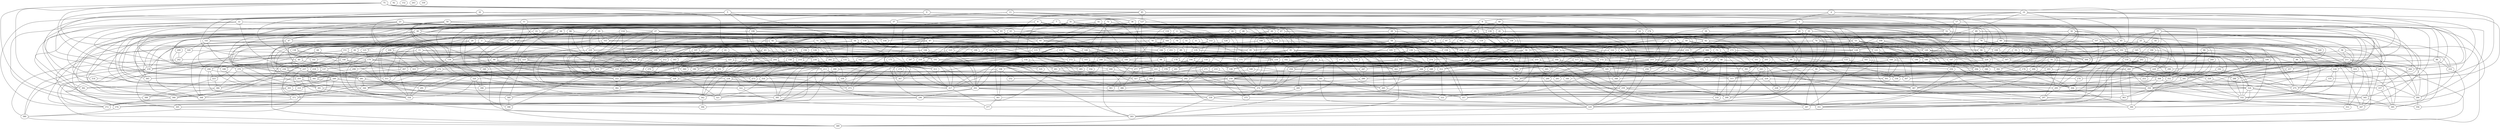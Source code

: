 strict graph "gnp_random_graph(400,0.015)" {
0;
1;
2;
3;
4;
5;
6;
7;
8;
9;
10;
11;
12;
13;
14;
15;
16;
17;
18;
19;
20;
21;
22;
23;
24;
25;
26;
27;
28;
29;
30;
31;
32;
33;
34;
35;
36;
37;
38;
39;
40;
41;
42;
43;
44;
45;
46;
47;
48;
49;
50;
51;
52;
53;
54;
55;
56;
57;
58;
59;
60;
61;
62;
63;
64;
65;
66;
67;
68;
69;
70;
71;
72;
73;
74;
75;
76;
77;
78;
79;
80;
81;
82;
83;
84;
85;
86;
87;
88;
89;
90;
91;
92;
93;
94;
95;
96;
97;
98;
99;
100;
101;
102;
103;
104;
105;
106;
107;
108;
109;
110;
111;
112;
113;
114;
115;
116;
117;
118;
119;
120;
121;
122;
123;
124;
125;
126;
127;
128;
129;
130;
131;
132;
133;
134;
135;
136;
137;
138;
139;
140;
141;
142;
143;
144;
145;
146;
147;
148;
149;
150;
151;
152;
153;
154;
155;
156;
157;
158;
159;
160;
161;
162;
163;
164;
165;
166;
167;
168;
169;
170;
171;
172;
173;
174;
175;
176;
177;
178;
179;
180;
181;
182;
183;
184;
185;
186;
187;
188;
189;
190;
191;
192;
193;
194;
195;
196;
197;
198;
199;
200;
201;
202;
203;
204;
205;
206;
207;
208;
209;
210;
211;
212;
213;
214;
215;
216;
217;
218;
219;
220;
221;
222;
223;
224;
225;
226;
227;
228;
229;
230;
231;
232;
233;
234;
235;
236;
237;
238;
239;
240;
241;
242;
243;
244;
245;
246;
247;
248;
249;
250;
251;
252;
253;
254;
255;
256;
257;
258;
259;
260;
261;
262;
263;
264;
265;
266;
267;
268;
269;
270;
271;
272;
273;
274;
275;
276;
277;
278;
279;
280;
281;
282;
283;
284;
285;
286;
287;
288;
289;
290;
291;
292;
293;
294;
295;
296;
297;
298;
299;
300;
301;
302;
303;
304;
305;
306;
307;
308;
309;
310;
311;
312;
313;
314;
315;
316;
317;
318;
319;
320;
321;
322;
323;
324;
325;
326;
327;
328;
329;
330;
331;
332;
333;
334;
335;
336;
337;
338;
339;
340;
341;
342;
343;
344;
345;
346;
347;
348;
349;
350;
351;
352;
353;
354;
355;
356;
357;
358;
359;
360;
361;
362;
363;
364;
365;
366;
367;
368;
369;
370;
371;
372;
373;
374;
375;
376;
377;
378;
379;
380;
381;
382;
383;
384;
385;
386;
387;
388;
389;
390;
391;
392;
393;
394;
395;
396;
397;
398;
399;
0 -- 329  [is_available=True, prob="1.0"];
0 -- 36  [is_available=True, prob="1.0"];
0 -- 317  [is_available=True, prob="0.917891422771"];
0 -- 143  [is_available=True, prob="1.0"];
1 -- 208  [is_available=True, prob="0.628384850272"];
1 -- 124  [is_available=True, prob="0.7891245678"];
1 -- 60  [is_available=True, prob="0.656643890746"];
1 -- 45  [is_available=True, prob="0.109622835691"];
1 -- 262  [is_available=True, prob="0.119077839428"];
2 -- 370  [is_available=True, prob="0.157366764696"];
2 -- 79  [is_available=True, prob="0.100781595479"];
2 -- 82  [is_available=True, prob="0.32913635399"];
2 -- 153  [is_available=True, prob="0.606069388371"];
2 -- 218  [is_available=True, prob="0.387481642222"];
2 -- 189  [is_available=True, prob="0.389221044926"];
2 -- 191  [is_available=True, prob="0.404896262389"];
3 -- 392  [is_available=True, prob="0.92924461742"];
3 -- 141  [is_available=True, prob="0.0723368870184"];
3 -- 366  [is_available=True, prob="0.9851658607"];
3 -- 212  [is_available=True, prob="1.0"];
3 -- 151  [is_available=True, prob="0.54866457592"];
3 -- 376  [is_available=True, prob="0.463808091388"];
3 -- 218  [is_available=True, prob="0.00112602365618"];
3 -- 282  [is_available=True, prob="0.372651219518"];
4 -- 256  [is_available=True, prob="0.638254537295"];
4 -- 9  [is_available=True, prob="0.141551414359"];
4 -- 74  [is_available=True, prob="1.0"];
4 -- 284  [is_available=True, prob="0.983735208243"];
5 -- 65  [is_available=True, prob="1.0"];
5 -- 80  [is_available=True, prob="0.132141545277"];
5 -- 106  [is_available=True, prob="0.527568890692"];
5 -- 16  [is_available=True, prob="1.0"];
5 -- 50  [is_available=True, prob="0.174664063939"];
5 -- 52  [is_available=True, prob="0.240199526"];
5 -- 372  [is_available=True, prob="1.0"];
6 -- 292  [is_available=True, prob="1.0"];
6 -- 165  [is_available=True, prob="0.380019537724"];
6 -- 38  [is_available=True, prob="0.817125163723"];
6 -- 136  [is_available=True, prob="0.00480271173591"];
6 -- 244  [is_available=True, prob="0.913519857929"];
6 -- 26  [is_available=True, prob="0.610268571151"];
7 -- 128  [is_available=True, prob="0.726565356316"];
7 -- 253  [is_available=True, prob="0.699143223121"];
7 -- 147  [is_available=True, prob="0.5269480383"];
7 -- 133  [is_available=True, prob="0.411702804331"];
7 -- 239  [is_available=True, prob="0.951266713074"];
7 -- 179  [is_available=True, prob="0.704214395354"];
7 -- 52  [is_available=True, prob="0.406412734279"];
7 -- 344  [is_available=True, prob="0.0825535505192"];
7 -- 188  [is_available=True, prob="1.0"];
7 -- 125  [is_available=True, prob="0.876984702223"];
8 -- 374  [is_available=True, prob="1.0"];
8 -- 350  [is_available=True, prob="0.76689012832"];
8 -- 135  [is_available=True, prob="0.926023801384"];
9 -- 64  [is_available=True, prob="0.260522047025"];
9 -- 290  [is_available=True, prob="1.0"];
9 -- 143  [is_available=True, prob="0.178640517602"];
9 -- 49  [is_available=True, prob="1.0"];
9 -- 146  [is_available=True, prob="0.337155057155"];
9 -- 116  [is_available=True, prob="0.938666179038"];
9 -- 86  [is_available=True, prob="0.0360645961724"];
9 -- 345  [is_available=True, prob="0.705797935315"];
9 -- 317  [is_available=True, prob="0.487278624062"];
9 -- 62  [is_available=True, prob="0.560170900274"];
10 -- 113  [is_available=True, prob="0.246920770406"];
10 -- 266  [is_available=True, prob="0.635100680771"];
10 -- 397  [is_available=True, prob="1.0"];
10 -- 17  [is_available=True, prob="0.166774185036"];
10 -- 275  [is_available=True, prob="0.277327679972"];
10 -- 215  [is_available=True, prob="0.264798002053"];
10 -- 58  [is_available=True, prob="1.0"];
10 -- 31  [is_available=True, prob="0.630883088203"];
11 -- 273  [is_available=True, prob="0.916736615633"];
11 -- 387  [is_available=True, prob="0.979219224454"];
11 -- 180  [is_available=True, prob="0.677403457719"];
11 -- 334  [is_available=True, prob="1.0"];
11 -- 38  [is_available=True, prob="0.124401818267"];
12 -- 185  [is_available=True, prob="0.526136321329"];
12 -- 277  [is_available=True, prob="0.384327290102"];
12 -- 254  [is_available=True, prob="0.738357280556"];
13 -- 37  [is_available=True, prob="0.362416398477"];
13 -- 328  [is_available=True, prob="1.0"];
13 -- 206  [is_available=True, prob="0.764183100494"];
13 -- 174  [is_available=True, prob="0.214959548939"];
13 -- 153  [is_available=True, prob="0.0672652799541"];
13 -- 221  [is_available=True, prob="1.0"];
14 -- 97  [is_available=True, prob="1.0"];
14 -- 196  [is_available=True, prob="1.0"];
14 -- 232  [is_available=True, prob="0.282055103484"];
14 -- 301  [is_available=True, prob="1.0"];
14 -- 175  [is_available=True, prob="0.861379332865"];
14 -- 215  [is_available=True, prob="0.42765412571"];
14 -- 79  [is_available=True, prob="0.47232681895"];
15 -- 320  [is_available=True, prob="0.156224568509"];
15 -- 180  [is_available=True, prob="0.639166071873"];
15 -- 164  [is_available=True, prob="0.25634846039"];
15 -- 141  [is_available=True, prob="1.0"];
15 -- 380  [is_available=True, prob="0.101636719098"];
16 -- 128  [is_available=True, prob="0.353924247571"];
16 -- 192  [is_available=True, prob="0.522555898458"];
16 -- 386  [is_available=True, prob="0.852960398732"];
16 -- 358  [is_available=True, prob="0.217968584646"];
16 -- 310  [is_available=True, prob="1.0"];
16 -- 183  [is_available=True, prob="0.995999887858"];
16 -- 313  [is_available=True, prob="0.67436165399"];
16 -- 378  [is_available=True, prob="0.014387661384"];
17 -- 160  [is_available=True, prob="0.129530016137"];
17 -- 220  [is_available=True, prob="0.296086712764"];
17 -- 392  [is_available=True, prob="0.129847554796"];
17 -- 52  [is_available=True, prob="0.419517296286"];
18 -- 145  [is_available=True, prob="0.706282428115"];
19 -- 370  [is_available=True, prob="1.0"];
19 -- 163  [is_available=True, prob="1.0"];
19 -- 109  [is_available=True, prob="0.824715233262"];
19 -- 230  [is_available=True, prob="0.156810228651"];
20 -- 315  [is_available=True, prob="0.864516071837"];
20 -- 348  [is_available=True, prob="0.936426198391"];
21 -- 185  [is_available=True, prob="1.0"];
21 -- 250  [is_available=True, prob="1.0"];
22 -- 67  [is_available=True, prob="0.607393690032"];
22 -- 137  [is_available=True, prob="0.0543851595901"];
22 -- 362  [is_available=True, prob="0.69933297734"];
22 -- 268  [is_available=True, prob="0.885620883491"];
22 -- 111  [is_available=True, prob="0.398202847359"];
22 -- 314  [is_available=True, prob="0.0663592775217"];
22 -- 379  [is_available=True, prob="0.277245845866"];
23 -- 385  [is_available=True, prob="0.487357572985"];
23 -- 27  [is_available=True, prob="0.382469192538"];
23 -- 47  [is_available=True, prob="0.739786941698"];
23 -- 368  [is_available=True, prob="1.0"];
23 -- 275  [is_available=True, prob="0.50116823869"];
23 -- 91  [is_available=True, prob="0.861792360173"];
24 -- 112  [is_available=True, prob="1.0"];
24 -- 42  [is_available=True, prob="1.0"];
24 -- 300  [is_available=True, prob="0.554793239798"];
24 -- 367  [is_available=True, prob="0.231547574294"];
25 -- 297  [is_available=True, prob="0.872404468926"];
25 -- 162  [is_available=True, prob="1.0"];
25 -- 306  [is_available=True, prob="0.875415230607"];
25 -- 170  [is_available=True, prob="1.0"];
25 -- 229  [is_available=True, prob="0.602074372842"];
26 -- 163  [is_available=True, prob="0.416499260947"];
26 -- 357  [is_available=True, prob="0.54195343988"];
26 -- 295  [is_available=True, prob="1.0"];
26 -- 391  [is_available=True, prob="0.497853906881"];
26 -- 374  [is_available=True, prob="0.800825549066"];
26 -- 95  [is_available=True, prob="0.231414239425"];
27 -- 322  [is_available=True, prob="0.978987124675"];
27 -- 294  [is_available=True, prob="0.919213322035"];
27 -- 230  [is_available=True, prob="1.0"];
27 -- 136  [is_available=True, prob="0.52160857589"];
27 -- 361  [is_available=True, prob="0.866008054556"];
27 -- 109  [is_available=True, prob="1.0"];
27 -- 333  [is_available=True, prob="1.0"];
27 -- 232  [is_available=True, prob="1.0"];
27 -- 373  [is_available=True, prob="0.474284550656"];
27 -- 90  [is_available=True, prob="0.444825455775"];
27 -- 283  [is_available=True, prob="0.515164353268"];
27 -- 29  [is_available=True, prob="0.232333913954"];
28 -- 195  [is_available=True, prob="1.0"];
28 -- 293  [is_available=True, prob="0.784962047119"];
28 -- 204  [is_available=True, prob="0.204597268751"];
28 -- 205  [is_available=True, prob="1.0"];
28 -- 54  [is_available=True, prob="0.990011116822"];
28 -- 346  [is_available=True, prob="0.124814527508"];
28 -- 165  [is_available=True, prob="0.00574159557616"];
29 -- 90  [is_available=True, prob="0.645358751168"];
29 -- 381  [is_available=True, prob="0.133594964205"];
29 -- 138  [is_available=True, prob="1.0"];
29 -- 327  [is_available=True, prob="1.0"];
30 -- 36  [is_available=True, prob="0.824148786817"];
30 -- 139  [is_available=True, prob="0.522289806661"];
30 -- 179  [is_available=True, prob="0.951273680921"];
30 -- 372  [is_available=True, prob="0.509742209824"];
30 -- 249  [is_available=True, prob="0.259585185872"];
30 -- 350  [is_available=True, prob="0.17435338982"];
31 -- 226  [is_available=True, prob="0.959128965532"];
31 -- 67  [is_available=True, prob="0.3994575091"];
31 -- 228  [is_available=True, prob="0.00315000977806"];
31 -- 136  [is_available=True, prob="0.349605417337"];
31 -- 322  [is_available=True, prob="1.0"];
31 -- 237  [is_available=True, prob="1.0"];
31 -- 253  [is_available=True, prob="0.0014630199145"];
31 -- 273  [is_available=True, prob="1.0"];
31 -- 213  [is_available=True, prob="1.0"];
31 -- 91  [is_available=True, prob="1.0"];
31 -- 42  [is_available=True, prob="0.296267172175"];
32 -- 41  [is_available=True, prob="1.0"];
32 -- 171  [is_available=True, prob="0.552128022138"];
32 -- 76  [is_available=True, prob="0.782745521713"];
32 -- 398  [is_available=True, prob="0.665939268573"];
32 -- 44  [is_available=True, prob="0.282240344287"];
32 -- 370  [is_available=True, prob="0.622867688841"];
32 -- 371  [is_available=True, prob="0.812732448176"];
32 -- 184  [is_available=True, prob="0.938446474046"];
32 -- 250  [is_available=True, prob="0.815710611386"];
32 -- 47  [is_available=True, prob="0.782592775172"];
32 -- 285  [is_available=True, prob="0.980190818572"];
32 -- 94  [is_available=True, prob="0.602780848583"];
33 -- 342  [is_available=True, prob="0.857846632755"];
33 -- 87  [is_available=True, prob="0.616002084699"];
34 -- 128  [is_available=True, prob="0.51091599766"];
34 -- 79  [is_available=True, prob="0.203372915416"];
34 -- 116  [is_available=True, prob="0.282819300827"];
34 -- 311  [is_available=True, prob="0.0196519307468"];
34 -- 186  [is_available=True, prob="0.290688343282"];
34 -- 347  [is_available=True, prob="1.0"];
34 -- 351  [is_available=True, prob="0.740259628611"];
35 -- 288  [is_available=True, prob="0.313459976213"];
35 -- 99  [is_available=True, prob="0.734692445383"];
35 -- 231  [is_available=True, prob="0.720566197018"];
35 -- 365  [is_available=True, prob="0.757523506882"];
35 -- 238  [is_available=True, prob="0.578525997737"];
35 -- 79  [is_available=True, prob="1.0"];
35 -- 227  [is_available=True, prob="1.0"];
35 -- 319  [is_available=True, prob="0.471408574073"];
36 -- 358  [is_available=True, prob="0.525598187089"];
36 -- 52  [is_available=True, prob="1.0"];
36 -- 54  [is_available=True, prob="0.206785613308"];
36 -- 89  [is_available=True, prob="1.0"];
37 -- 136  [is_available=True, prob="0.892979876788"];
37 -- 142  [is_available=True, prob="1.0"];
37 -- 328  [is_available=True, prob="0.428304844704"];
37 -- 370  [is_available=True, prob="0.854244351979"];
37 -- 83  [is_available=True, prob="1.0"];
37 -- 342  [is_available=True, prob="0.260287718459"];
37 -- 88  [is_available=True, prob="0.699796075463"];
38 -- 289  [is_available=True, prob="1.0"];
38 -- 44  [is_available=True, prob="0.992307219701"];
38 -- 365  [is_available=True, prob="0.243335757386"];
38 -- 334  [is_available=True, prob="0.0680094528354"];
38 -- 281  [is_available=True, prob="0.356800173627"];
38 -- 157  [is_available=True, prob="0.099590341327"];
39 -- 82  [is_available=True, prob="1.0"];
39 -- 180  [is_available=True, prob="0.0553207482646"];
39 -- 399  [is_available=True, prob="0.467562373793"];
40 -- 176  [is_available=True, prob="0.824117646936"];
40 -- 130  [is_available=True, prob="0.315298822316"];
40 -- 390  [is_available=True, prob="0.291890402317"];
40 -- 300  [is_available=True, prob="1.0"];
40 -- 78  [is_available=True, prob="0.592554334113"];
40 -- 144  [is_available=True, prob="0.266446023534"];
41 -- 257  [is_available=True, prob="0.44443578668"];
41 -- 51  [is_available=True, prob="0.707109419098"];
41 -- 387  [is_available=True, prob="1.0"];
41 -- 355  [is_available=True, prob="0.355367750367"];
42 -- 368  [is_available=True, prob="0.211966236205"];
42 -- 111  [is_available=True, prob="0.588659192027"];
42 -- 214  [is_available=True, prob="1.0"];
43 -- 101  [is_available=True, prob="0.0853597326557"];
43 -- 331  [is_available=True, prob="0.0138597450193"];
43 -- 140  [is_available=True, prob="0.99498003455"];
43 -- 46  [is_available=True, prob="1.0"];
43 -- 188  [is_available=True, prob="0.701727239015"];
43 -- 191  [is_available=True, prob="0.246171864033"];
44 -- 196  [is_available=True, prob="0.942742847599"];
44 -- 206  [is_available=True, prob="1.0"];
44 -- 368  [is_available=True, prob="1.0"];
44 -- 184  [is_available=True, prob="1.0"];
45 -- 167  [is_available=True, prob="1.0"];
45 -- 172  [is_available=True, prob="0.0603162074067"];
45 -- 108  [is_available=True, prob="1.0"];
45 -- 334  [is_available=True, prob="0.99560686667"];
45 -- 243  [is_available=True, prob="0.87077050406"];
45 -- 53  [is_available=True, prob="0.16630903996"];
45 -- 329  [is_available=True, prob="0.31124319124"];
45 -- 56  [is_available=True, prob="0.930299518867"];
45 -- 90  [is_available=True, prob="0.473955189448"];
46 -- 330  [is_available=True, prob="0.123602353698"];
46 -- 318  [is_available=True, prob="0.444780067121"];
46 -- 319  [is_available=True, prob="0.0128458202909"];
47 -- 173  [is_available=True, prob="0.0182541625268"];
47 -- 239  [is_available=True, prob="0.31978577154"];
47 -- 368  [is_available=True, prob="0.391106767107"];
47 -- 177  [is_available=True, prob="0.229921325018"];
48 -- 379  [is_available=True, prob="0.279530078946"];
48 -- 329  [is_available=True, prob="1.0"];
48 -- 171  [is_available=True, prob="0.980579373484"];
48 -- 166  [is_available=True, prob="0.158297291284"];
48 -- 158  [is_available=True, prob="1.0"];
49 -- 376  [is_available=True, prob="1.0"];
49 -- 158  [is_available=True, prob="0.144660096233"];
50 -- 67  [is_available=True, prob="0.459077074418"];
50 -- 393  [is_available=True, prob="1.0"];
50 -- 139  [is_available=True, prob="0.344134720383"];
50 -- 236  [is_available=True, prob="1.0"];
50 -- 238  [is_available=True, prob="0.71714341096"];
50 -- 272  [is_available=True, prob="0.447683476471"];
50 -- 355  [is_available=True, prob="0.33126446653"];
50 -- 249  [is_available=True, prob="1.0"];
50 -- 382  [is_available=True, prob="1.0"];
51 -- 259  [is_available=True, prob="0.677344207556"];
51 -- 294  [is_available=True, prob="0.223953887383"];
51 -- 135  [is_available=True, prob="0.967913098907"];
51 -- 137  [is_available=True, prob="0.241709359188"];
51 -- 178  [is_available=True, prob="0.589713465565"];
51 -- 387  [is_available=True, prob="0.089266398843"];
51 -- 89  [is_available=True, prob="0.629895568821"];
51 -- 123  [is_available=True, prob="0.340852428467"];
52 -- 70  [is_available=True, prob="0.496481290189"];
52 -- 241  [is_available=True, prob="0.633244790088"];
52 -- 93  [is_available=True, prob="0.325287751246"];
52 -- 159  [is_available=True, prob="0.30889315383"];
53 -- 128  [is_available=True, prob="1.0"];
53 -- 294  [is_available=True, prob="1.0"];
53 -- 337  [is_available=True, prob="0.312562562664"];
53 -- 274  [is_available=True, prob="1.0"];
53 -- 343  [is_available=True, prob="0.250151861443"];
53 -- 186  [is_available=True, prob="1.0"];
54 -- 321  [is_available=True, prob="0.395931795464"];
54 -- 205  [is_available=True, prob="0.529858750423"];
54 -- 176  [is_available=True, prob="0.270248118234"];
54 -- 370  [is_available=True, prob="0.588630147783"];
54 -- 244  [is_available=True, prob="0.470438309374"];
55 -- 248  [is_available=True, prob="0.388778622143"];
55 -- 146  [is_available=True, prob="0.84810717277"];
55 -- 275  [is_available=True, prob="0.202567260398"];
55 -- 229  [is_available=True, prob="0.478390080521"];
56 -- 357  [is_available=True, prob="0.241395674953"];
56 -- 234  [is_available=True, prob="0.857637013211"];
56 -- 302  [is_available=True, prob="0.454015730071"];
56 -- 210  [is_available=True, prob="0.113258404284"];
56 -- 307  [is_available=True, prob="1.0"];
56 -- 312  [is_available=True, prob="0.0912755431055"];
57 -- 256  [is_available=True, prob="0.593531250817"];
57 -- 276  [is_available=True, prob="1.0"];
57 -- 173  [is_available=True, prob="0.721237921403"];
58 -- 211  [is_available=True, prob="1.0"];
58 -- 387  [is_available=True, prob="1.0"];
58 -- 207  [is_available=True, prob="0.135773800872"];
59 -- 256  [is_available=True, prob="0.702980032495"];
59 -- 227  [is_available=True, prob="1.0"];
59 -- 294  [is_available=True, prob="1.0"];
59 -- 232  [is_available=True, prob="0.863560961339"];
59 -- 235  [is_available=True, prob="0.20180684845"];
59 -- 172  [is_available=True, prob="0.0393730956739"];
59 -- 151  [is_available=True, prob="1.0"];
59 -- 299  [is_available=True, prob="0.729500588264"];
60 -- 128  [is_available=True, prob="0.519922069566"];
60 -- 306  [is_available=True, prob="0.94094187904"];
60 -- 240  [is_available=True, prob="0.549701636986"];
60 -- 210  [is_available=True, prob="0.453504050432"];
60 -- 307  [is_available=True, prob="0.602817689851"];
60 -- 212  [is_available=True, prob="0.0361928101942"];
61 -- 217  [is_available=True, prob="1.0"];
61 -- 183  [is_available=True, prob="0.656138312233"];
62 -- 235  [is_available=True, prob="1.0"];
62 -- 176  [is_available=True, prob="0.0845421506739"];
62 -- 81  [is_available=True, prob="0.0412765978625"];
62 -- 105  [is_available=True, prob="0.210751767731"];
62 -- 248  [is_available=True, prob="1.0"];
62 -- 95  [is_available=True, prob="0.379439492793"];
63 -- 352  [is_available=True, prob="0.0400139078156"];
63 -- 325  [is_available=True, prob="1.0"];
63 -- 237  [is_available=True, prob="1.0"];
63 -- 122  [is_available=True, prob="0.556949578382"];
63 -- 283  [is_available=True, prob="1.0"];
63 -- 157  [is_available=True, prob="0.614685232064"];
64 -- 388  [is_available=True, prob="1.0"];
64 -- 349  [is_available=True, prob="1.0"];
64 -- 113  [is_available=True, prob="0.225851475775"];
64 -- 82  [is_available=True, prob="1.0"];
64 -- 125  [is_available=True, prob="1.0"];
65 -- 81  [is_available=True, prob="1.0"];
65 -- 345  [is_available=True, prob="0.928123647675"];
66 -- 96  [is_available=True, prob="1.0"];
66 -- 336  [is_available=True, prob="0.137730376003"];
66 -- 295  [is_available=True, prob="0.0853443050225"];
67 -- 229  [is_available=True, prob="1.0"];
67 -- 358  [is_available=True, prob="0.704995954607"];
67 -- 391  [is_available=True, prob="0.536900106655"];
67 -- 78  [is_available=True, prob="1.0"];
68 -- 80  [is_available=True, prob="0.248646108908"];
68 -- 385  [is_available=True, prob="0.683269389988"];
69 -- 346  [is_available=True, prob="0.850366206111"];
69 -- 107  [is_available=True, prob="1.0"];
69 -- 229  [is_available=True, prob="1.0"];
69 -- 302  [is_available=True, prob="0.61157677842"];
69 -- 71  [is_available=True, prob="1.0"];
70 -- 290  [is_available=True, prob="0.646811476041"];
70 -- 200  [is_available=True, prob="1.0"];
70 -- 203  [is_available=True, prob="0.574649085434"];
70 -- 333  [is_available=True, prob="0.891595481246"];
70 -- 371  [is_available=True, prob="1.0"];
71 -- 327  [is_available=True, prob="0.841251486954"];
71 -- 156  [is_available=True, prob="1.0"];
71 -- 126  [is_available=True, prob="0.297186875394"];
71 -- 239  [is_available=True, prob="1.0"];
72 -- 83  [is_available=True, prob="1.0"];
72 -- 354  [is_available=True, prob="0.783700432479"];
72 -- 303  [is_available=True, prob="0.808790101528"];
72 -- 115  [is_available=True, prob="0.0698590091811"];
72 -- 148  [is_available=True, prob="1.0"];
72 -- 186  [is_available=True, prob="0.19699649377"];
72 -- 317  [is_available=True, prob="0.824012553131"];
72 -- 350  [is_available=True, prob="0.994888618339"];
72 -- 159  [is_available=True, prob="1.0"];
73 -- 291  [is_available=True, prob="1.0"];
73 -- 211  [is_available=True, prob="0.253167254499"];
74 -- 294  [is_available=True, prob="1.0"];
74 -- 269  [is_available=True, prob="1.0"];
74 -- 399  [is_available=True, prob="1.0"];
74 -- 313  [is_available=True, prob="0.330542137888"];
74 -- 122  [is_available=True, prob="1.0"];
74 -- 317  [is_available=True, prob="0.651189994688"];
75 -- 169  [is_available=True, prob="0.774601050647"];
75 -- 362  [is_available=True, prob="0.428411146403"];
75 -- 85  [is_available=True, prob="0.558018951913"];
75 -- 217  [is_available=True, prob="0.150307428094"];
75 -- 281  [is_available=True, prob="0.441452861905"];
75 -- 186  [is_available=True, prob="1.0"];
75 -- 155  [is_available=True, prob="0.425843800051"];
75 -- 394  [is_available=True, prob="0.14579223389"];
76 -- 295  [is_available=True, prob="0.669864786549"];
76 -- 200  [is_available=True, prob="0.0509779019302"];
76 -- 309  [is_available=True, prob="1.0"];
76 -- 214  [is_available=True, prob="1.0"];
76 -- 217  [is_available=True, prob="0.735439989604"];
76 -- 284  [is_available=True, prob="0.923604307926"];
76 -- 94  [is_available=True, prob="1.0"];
77 -- 102  [is_available=True, prob="0.617957389325"];
77 -- 393  [is_available=True, prob="0.15549141455"];
77 -- 266  [is_available=True, prob="0.434770295234"];
77 -- 107  [is_available=True, prob="0.795303100472"];
77 -- 240  [is_available=True, prob="0.00200718463606"];
77 -- 147  [is_available=True, prob="1.0"];
78 -- 260  [is_available=True, prob="0.789386052986"];
78 -- 364  [is_available=True, prob="1.0"];
78 -- 138  [is_available=True, prob="1.0"];
78 -- 172  [is_available=True, prob="0.449481436075"];
78 -- 136  [is_available=True, prob="0.567378077022"];
78 -- 341  [is_available=True, prob="0.769915694583"];
78 -- 94  [is_available=True, prob="0.30251442166"];
78 -- 383  [is_available=True, prob="0.499736143852"];
79 -- 232  [is_available=True, prob="0.401484849649"];
79 -- 109  [is_available=True, prob="0.5148781577"];
79 -- 81  [is_available=True, prob="0.568057699288"];
79 -- 274  [is_available=True, prob="1.0"];
79 -- 339  [is_available=True, prob="0.245979803291"];
79 -- 219  [is_available=True, prob="0.158670136592"];
80 -- 239  [is_available=True, prob="1.0"];
80 -- 308  [is_available=True, prob="0.921953588577"];
80 -- 188  [is_available=True, prob="0.360127361159"];
80 -- 349  [is_available=True, prob="0.307504087562"];
81 -- 194  [is_available=True, prob="0.94645273205"];
81 -- 99  [is_available=True, prob="0.882656764864"];
81 -- 260  [is_available=True, prob="1.0"];
81 -- 348  [is_available=True, prob="0.121932093491"];
81 -- 339  [is_available=True, prob="0.118605934651"];
81 -- 307  [is_available=True, prob="0.814858655297"];
81 -- 373  [is_available=True, prob="0.629650501769"];
81 -- 346  [is_available=True, prob="0.872006226315"];
81 -- 316  [is_available=True, prob="1.0"];
82 -- 195  [is_available=True, prob="0.778567837991"];
82 -- 234  [is_available=True, prob="0.439630452898"];
82 -- 236  [is_available=True, prob="1.0"];
82 -- 173  [is_available=True, prob="0.848494952505"];
82 -- 149  [is_available=True, prob="1.0"];
83 -- 305  [is_available=True, prob="0.86126434793"];
83 -- 210  [is_available=True, prob="0.644865819033"];
83 -- 148  [is_available=True, prob="1.0"];
83 -- 149  [is_available=True, prob="0.685650965263"];
83 -- 311  [is_available=True, prob="1.0"];
83 -- 93  [is_available=True, prob="0.0251142206968"];
84 -- 384  [is_available=True, prob="0.940479454979"];
84 -- 129  [is_available=True, prob="0.283815498209"];
84 -- 208  [is_available=True, prob="0.162794056691"];
84 -- 366  [is_available=True, prob="0.494256296267"];
84 -- 112  [is_available=True, prob="0.502879491864"];
84 -- 211  [is_available=True, prob="0.233550488971"];
84 -- 219  [is_available=True, prob="1.0"];
84 -- 317  [is_available=True, prob="1.0"];
85 -- 257  [is_available=True, prob="0.930582720738"];
85 -- 226  [is_available=True, prob="0.408023503672"];
85 -- 262  [is_available=True, prob="1.0"];
85 -- 108  [is_available=True, prob="0.315933356433"];
85 -- 154  [is_available=True, prob="0.654227303421"];
85 -- 127  [is_available=True, prob="0.317827422283"];
86 -- 320  [is_available=True, prob="1.0"];
86 -- 395  [is_available=True, prob="0.200640446474"];
86 -- 213  [is_available=True, prob="1.0"];
86 -- 222  [is_available=True, prob="0.959141016613"];
87 -- 197  [is_available=True, prob="0.370870083447"];
87 -- 166  [is_available=True, prob="1.0"];
87 -- 144  [is_available=True, prob="0.921203567493"];
87 -- 146  [is_available=True, prob="0.0938558079365"];
87 -- 372  [is_available=True, prob="0.839452570908"];
87 -- 121  [is_available=True, prob="0.568728041662"];
88 -- 337  [is_available=True, prob="1.0"];
88 -- 302  [is_available=True, prob="1.0"];
88 -- 397  [is_available=True, prob="0.0834830996811"];
89 -- 98  [is_available=True, prob="0.404016407934"];
89 -- 299  [is_available=True, prob="0.245445282522"];
89 -- 367  [is_available=True, prob="0.975312394255"];
89 -- 178  [is_available=True, prob="0.743661009751"];
89 -- 186  [is_available=True, prob="0.297977723505"];
90 -- 355  [is_available=True, prob="1.0"];
90 -- 261  [is_available=True, prob="0.0214037415176"];
90 -- 379  [is_available=True, prob="0.460861286743"];
90 -- 284  [is_available=True, prob="0.817475844428"];
90 -- 223  [is_available=True, prob="0.109281683376"];
91 -- 258  [is_available=True, prob="0.0222179675505"];
91 -- 342  [is_available=True, prob="0.791217719238"];
91 -- 137  [is_available=True, prob="1.0"];
91 -- 172  [is_available=True, prob="0.185978916867"];
91 -- 367  [is_available=True, prob="0.441828012587"];
91 -- 274  [is_available=True, prob="0.610494823335"];
91 -- 246  [is_available=True, prob="1.0"];
91 -- 351  [is_available=True, prob="0.567991044187"];
91 -- 265  [is_available=True, prob="1.0"];
93 -- 289  [is_available=True, prob="0.600252762325"];
93 -- 322  [is_available=True, prob="0.725510356107"];
93 -- 138  [is_available=True, prob="0.698802556295"];
93 -- 95  [is_available=True, prob="0.792284276049"];
94 -- 167  [is_available=True, prob="0.0452926263612"];
94 -- 171  [is_available=True, prob="0.124545253031"];
94 -- 207  [is_available=True, prob="0.742941893886"];
95 -- 296  [is_available=True, prob="0.11465155857"];
95 -- 186  [is_available=True, prob="1.0"];
96 -- 257  [is_available=True, prob="0.89776054909"];
97 -- 115  [is_available=True, prob="0.109133476526"];
97 -- 255  [is_available=True, prob="1.0"];
98 -- 322  [is_available=True, prob="0.702570424808"];
98 -- 340  [is_available=True, prob="1.0"];
98 -- 221  [is_available=True, prob="0.562051460748"];
99 -- 258  [is_available=True, prob="1.0"];
99 -- 229  [is_available=True, prob="0.892816099624"];
100 -- 168  [is_available=True, prob="0.0406398427727"];
100 -- 146  [is_available=True, prob="1.0"];
100 -- 123  [is_available=True, prob="0.00376519622278"];
100 -- 332  [is_available=True, prob="0.833235117526"];
100 -- 197  [is_available=True, prob="0.732267548658"];
101 -- 294  [is_available=True, prob="0.439695731563"];
102 -- 360  [is_available=True, prob="0.404855831953"];
102 -- 201  [is_available=True, prob="1.0"];
102 -- 363  [is_available=True, prob="0.0895450765124"];
102 -- 301  [is_available=True, prob="0.381415523208"];
102 -- 207  [is_available=True, prob="0.979616985472"];
102 -- 278  [is_available=True, prob="0.110995157132"];
102 -- 191  [is_available=True, prob="0.417565200282"];
103 -- 176  [is_available=True, prob="0.698575426045"];
103 -- 348  [is_available=True, prob="0.291715882208"];
103 -- 220  [is_available=True, prob="0.411436938469"];
104 -- 232  [is_available=True, prob="1.0"];
104 -- 121  [is_available=True, prob="0.574786667972"];
104 -- 295  [is_available=True, prob="0.522189145028"];
104 -- 149  [is_available=True, prob="0.784037536274"];
104 -- 185  [is_available=True, prob="1.0"];
105 -- 184  [is_available=True, prob="1.0"];
105 -- 371  [is_available=True, prob="0.00326271198723"];
105 -- 147  [is_available=True, prob="0.209447643905"];
105 -- 244  [is_available=True, prob="0.216388080976"];
106 -- 393  [is_available=True, prob="0.867118968201"];
106 -- 131  [is_available=True, prob="0.458422781996"];
106 -- 334  [is_available=True, prob="1.0"];
106 -- 214  [is_available=True, prob="1.0"];
107 -- 128  [is_available=True, prob="0.344670641712"];
107 -- 129  [is_available=True, prob="0.0259190740735"];
107 -- 387  [is_available=True, prob="1.0"];
107 -- 332  [is_available=True, prob="0.359472977266"];
107 -- 389  [is_available=True, prob="0.338276417484"];
108 -- 306  [is_available=True, prob="0.616863362861"];
108 -- 167  [is_available=True, prob="0.398792903473"];
108 -- 338  [is_available=True, prob="0.457005259256"];
109 -- 219  [is_available=True, prob="0.563386143872"];
109 -- 264  [is_available=True, prob="0.611501246528"];
109 -- 267  [is_available=True, prob="0.0552899826878"];
109 -- 301  [is_available=True, prob="1.0"];
109 -- 177  [is_available=True, prob="1.0"];
109 -- 242  [is_available=True, prob="0.334832416999"];
109 -- 181  [is_available=True, prob="1.0"];
110 -- 273  [is_available=True, prob="1.0"];
110 -- 194  [is_available=True, prob="0.222094029555"];
110 -- 165  [is_available=True, prob="1.0"];
111 -- 256  [is_available=True, prob="0.14395682418"];
111 -- 325  [is_available=True, prob="0.723164234432"];
111 -- 367  [is_available=True, prob="0.677293661045"];
111 -- 312  [is_available=True, prob="0.77705836689"];
111 -- 117  [is_available=True, prob="0.848303931814"];
111 -- 247  [is_available=True, prob="0.995575368162"];
111 -- 184  [is_available=True, prob="0.803258109119"];
111 -- 287  [is_available=True, prob="0.839696722399"];
112 -- 173  [is_available=True, prob="0.938435025131"];
112 -- 214  [is_available=True, prob="0.625124615552"];
112 -- 375  [is_available=True, prob="1.0"];
112 -- 185  [is_available=True, prob="0.697143689751"];
113 -- 226  [is_available=True, prob="0.00459212699476"];
113 -- 167  [is_available=True, prob="0.395425992682"];
113 -- 215  [is_available=True, prob="0.0957043833548"];
113 -- 284  [is_available=True, prob="0.758208772076"];
114 -- 322  [is_available=True, prob="0.219703525432"];
114 -- 163  [is_available=True, prob="0.311355352239"];
114 -- 357  [is_available=True, prob="0.706237775137"];
114 -- 262  [is_available=True, prob="0.401619974165"];
114 -- 331  [is_available=True, prob="0.120739354349"];
114 -- 365  [is_available=True, prob="0.0250849666088"];
114 -- 238  [is_available=True, prob="0.036154378133"];
114 -- 245  [is_available=True, prob="0.673483543784"];
115 -- 287  [is_available=True, prob="0.0044815431721"];
115 -- 193  [is_available=True, prob="1.0"];
116 -- 351  [is_available=True, prob="0.131997928044"];
116 -- 329  [is_available=True, prob="0.376589190477"];
116 -- 319  [is_available=True, prob="1.0"];
117 -- 399  [is_available=True, prob="1.0"];
117 -- 180  [is_available=True, prob="1.0"];
117 -- 390  [is_available=True, prob="1.0"];
118 -- 338  [is_available=True, prob="0.470129549255"];
118 -- 331  [is_available=True, prob="0.492042187782"];
118 -- 292  [is_available=True, prob="0.864910299913"];
118 -- 357  [is_available=True, prob="1.0"];
119 -- 132  [is_available=True, prob="0.310735193972"];
119 -- 247  [is_available=True, prob="0.0256288585122"];
120 -- 234  [is_available=True, prob="1.0"];
120 -- 271  [is_available=True, prob="1.0"];
120 -- 135  [is_available=True, prob="0.179245553586"];
121 -- 160  [is_available=True, prob="0.205808152875"];
121 -- 370  [is_available=True, prob="0.682374115195"];
121 -- 203  [is_available=True, prob="0.655513964049"];
122 -- 136  [is_available=True, prob="0.689823773253"];
122 -- 205  [is_available=True, prob="0.535968138637"];
122 -- 304  [is_available=True, prob="0.268590371612"];
122 -- 180  [is_available=True, prob="0.814180343871"];
122 -- 185  [is_available=True, prob="0.202980740142"];
123 -- 265  [is_available=True, prob="0.482463345031"];
123 -- 270  [is_available=True, prob="1.0"];
123 -- 150  [is_available=True, prob="0.816222170958"];
124 -- 332  [is_available=True, prob="0.886939276495"];
124 -- 155  [is_available=True, prob="0.736646892136"];
124 -- 292  [is_available=True, prob="0.377405199498"];
125 -- 389  [is_available=True, prob="0.494019133974"];
125 -- 171  [is_available=True, prob="0.643670476481"];
125 -- 179  [is_available=True, prob="0.941190685699"];
126 -- 385  [is_available=True, prob="1.0"];
126 -- 313  [is_available=True, prob="0.452574904583"];
126 -- 282  [is_available=True, prob="0.571206739058"];
127 -- 130  [is_available=True, prob="0.541237238389"];
127 -- 324  [is_available=True, prob="1.0"];
127 -- 330  [is_available=True, prob="0.276737400436"];
127 -- 174  [is_available=True, prob="0.892895292383"];
127 -- 344  [is_available=True, prob="0.965598147289"];
127 -- 282  [is_available=True, prob="0.20569426297"];
127 -- 277  [is_available=True, prob="0.263178874559"];
128 -- 161  [is_available=True, prob="0.337426681302"];
128 -- 267  [is_available=True, prob="1.0"];
128 -- 264  [is_available=True, prob="1.0"];
128 -- 289  [is_available=True, prob="0.881000563838"];
128 -- 306  [is_available=True, prob="0.450431295047"];
128 -- 315  [is_available=True, prob="1.0"];
129 -- 142  [is_available=True, prob="1.0"];
130 -- 256  [is_available=True, prob="0.741512325131"];
130 -- 165  [is_available=True, prob="0.434762670923"];
130 -- 262  [is_available=True, prob="0.415336748965"];
130 -- 348  [is_available=True, prob="0.453611740586"];
130 -- 200  [is_available=True, prob="1.0"];
130 -- 315  [is_available=True, prob="0.242766222504"];
130 -- 316  [is_available=True, prob="0.714264198889"];
131 -- 307  [is_available=True, prob="1.0"];
131 -- 235  [is_available=True, prob="0.261409275499"];
131 -- 302  [is_available=True, prob="1.0"];
131 -- 239  [is_available=True, prob="1.0"];
132 -- 290  [is_available=True, prob="0.650978178488"];
132 -- 164  [is_available=True, prob="0.778858943116"];
132 -- 235  [is_available=True, prob="1.0"];
132 -- 184  [is_available=True, prob="0.584400797532"];
132 -- 186  [is_available=True, prob="1.0"];
132 -- 254  [is_available=True, prob="1.0"];
133 -- 273  [is_available=True, prob="0.771238192552"];
133 -- 319  [is_available=True, prob="1.0"];
133 -- 324  [is_available=True, prob="0.108781977627"];
133 -- 286  [is_available=True, prob="0.250735464258"];
134 -- 199  [is_available=True, prob="0.847592263211"];
134 -- 264  [is_available=True, prob="0.312995008454"];
134 -- 245  [is_available=True, prob="0.945682604987"];
134 -- 150  [is_available=True, prob="0.811237067226"];
134 -- 343  [is_available=True, prob="0.403089379791"];
134 -- 189  [is_available=True, prob="1.0"];
135 -- 194  [is_available=True, prob="0.45891334434"];
135 -- 195  [is_available=True, prob="0.9889507824"];
135 -- 264  [is_available=True, prob="0.14636105963"];
135 -- 210  [is_available=True, prob="0.574898039814"];
135 -- 255  [is_available=True, prob="0.568390955174"];
136 -- 320  [is_available=True, prob="0.511688569037"];
136 -- 137  [is_available=True, prob="0.331947985173"];
136 -- 313  [is_available=True, prob="1.0"];
137 -- 384  [is_available=True, prob="0.586022467728"];
137 -- 293  [is_available=True, prob="1.0"];
137 -- 281  [is_available=True, prob="0.919985404591"];
138 -- 323  [is_available=True, prob="1.0"];
138 -- 140  [is_available=True, prob="0.424036837411"];
139 -- 323  [is_available=True, prob="0.589823765375"];
139 -- 302  [is_available=True, prob="0.347384054417"];
139 -- 241  [is_available=True, prob="0.432406310839"];
139 -- 373  [is_available=True, prob="0.844176890016"];
139 -- 343  [is_available=True, prob="0.928380558361"];
139 -- 344  [is_available=True, prob="0.619381819273"];
139 -- 186  [is_available=True, prob="0.0944512969142"];
140 -- 267  [is_available=True, prob="1.0"];
140 -- 382  [is_available=True, prob="0.602453825667"];
140 -- 206  [is_available=True, prob="0.00402807100019"];
142 -- 349  [is_available=True, prob="1.0"];
142 -- 333  [is_available=True, prob="1.0"];
143 -- 237  [is_available=True, prob="1.0"];
143 -- 206  [is_available=True, prob="0.132782146553"];
143 -- 277  [is_available=True, prob="0.301730081546"];
143 -- 169  [is_available=True, prob="0.816788274339"];
143 -- 297  [is_available=True, prob="4.2511831935e-05"];
144 -- 256  [is_available=True, prob="0.850048091146"];
144 -- 225  [is_available=True, prob="0.937416871294"];
144 -- 291  [is_available=True, prob="1.0"];
144 -- 262  [is_available=True, prob="1.0"];
144 -- 308  [is_available=True, prob="0.159341833979"];
145 -- 275  [is_available=True, prob="1.0"];
145 -- 306  [is_available=True, prob="0.580288047059"];
145 -- 375  [is_available=True, prob="0.962770064982"];
146 -- 391  [is_available=True, prob="0.617490546583"];
146 -- 300  [is_available=True, prob="0.399165351212"];
146 -- 370  [is_available=True, prob="1.0"];
147 -- 250  [is_available=True, prob="1.0"];
148 -- 171  [is_available=True, prob="0.361372625379"];
148 -- 399  [is_available=True, prob="0.452139132593"];
148 -- 272  [is_available=True, prob="0.989926498281"];
148 -- 214  [is_available=True, prob="0.681138189118"];
148 -- 280  [is_available=True, prob="1.0"];
148 -- 382  [is_available=True, prob="1.0"];
149 -- 353  [is_available=True, prob="1.0"];
149 -- 226  [is_available=True, prob="0.871914293372"];
149 -- 170  [is_available=True, prob="1.0"];
149 -- 296  [is_available=True, prob="0.300208969147"];
150 -- 367  [is_available=True, prob="0.1208454964"];
150 -- 297  [is_available=True, prob="0.134177576434"];
150 -- 235  [is_available=True, prob="0.49621058806"];
151 -- 358  [is_available=True, prob="1.0"];
151 -- 360  [is_available=True, prob="0.793660666771"];
151 -- 239  [is_available=True, prob="0.667989094175"];
151 -- 305  [is_available=True, prob="1.0"];
151 -- 217  [is_available=True, prob="0.318072213399"];
153 -- 197  [is_available=True, prob="0.00153509406665"];
153 -- 166  [is_available=True, prob="1.0"];
153 -- 201  [is_available=True, prob="0.957331856974"];
153 -- 234  [is_available=True, prob="1.0"];
153 -- 186  [is_available=True, prob="0.360826317446"];
154 -- 386  [is_available=True, prob="0.130806456433"];
154 -- 347  [is_available=True, prob="0.848741274718"];
154 -- 262  [is_available=True, prob="0.605799318424"];
154 -- 261  [is_available=True, prob="1.0"];
155 -- 275  [is_available=True, prob="0.309169201992"];
156 -- 160  [is_available=True, prob="1.0"];
156 -- 237  [is_available=True, prob="0.419366768132"];
156 -- 230  [is_available=True, prob="0.229278679667"];
157 -- 208  [is_available=True, prob="0.966562299327"];
157 -- 321  [is_available=True, prob="0.0641728954833"];
157 -- 282  [is_available=True, prob="0.839938167049"];
158 -- 176  [is_available=True, prob="0.204075583937"];
158 -- 319  [is_available=True, prob="1.0"];
158 -- 312  [is_available=True, prob="0.994452136223"];
159 -- 301  [is_available=True, prob="0.860224493804"];
159 -- 221  [is_available=True, prob="0.564215927735"];
159 -- 231  [is_available=True, prob="0.166231374201"];
160 -- 323  [is_available=True, prob="0.188363646502"];
160 -- 332  [is_available=True, prob="0.542528522518"];
160 -- 301  [is_available=True, prob="0.0927274528307"];
160 -- 343  [is_available=True, prob="0.0508100802352"];
161 -- 304  [is_available=True, prob="0.0172007635534"];
161 -- 244  [is_available=True, prob="0.323291765751"];
162 -- 329  [is_available=True, prob="0.611144890355"];
162 -- 172  [is_available=True, prob="0.295672927095"];
162 -- 306  [is_available=True, prob="0.904941278228"];
162 -- 339  [is_available=True, prob="0.314910574415"];
162 -- 212  [is_available=True, prob="0.756038660568"];
162 -- 319  [is_available=True, prob="1.0"];
163 -- 225  [is_available=True, prob="1.0"];
163 -- 269  [is_available=True, prob="0.268278917969"];
163 -- 176  [is_available=True, prob="0.280118458266"];
163 -- 281  [is_available=True, prob="0.70035516071"];
163 -- 220  [is_available=True, prob="0.150048568736"];
164 -- 259  [is_available=True, prob="0.850405487822"];
164 -- 293  [is_available=True, prob="0.646522426522"];
164 -- 299  [is_available=True, prob="1.0"];
164 -- 365  [is_available=True, prob="0.401695572522"];
164 -- 185  [is_available=True, prob="0.674048541604"];
164 -- 351  [is_available=True, prob="0.0672208908512"];
165 -- 166  [is_available=True, prob="0.335022379816"];
165 -- 332  [is_available=True, prob="0.204388768666"];
165 -- 204  [is_available=True, prob="1.0"];
165 -- 307  [is_available=True, prob="0.0540937329581"];
165 -- 251  [is_available=True, prob="0.500546383718"];
165 -- 285  [is_available=True, prob="0.491242223762"];
166 -- 192  [is_available=True, prob="1.0"];
166 -- 224  [is_available=True, prob="1.0"];
166 -- 225  [is_available=True, prob="0.113684474943"];
166 -- 343  [is_available=True, prob="0.932639195851"];
166 -- 338  [is_available=True, prob="0.522305866583"];
166 -- 179  [is_available=True, prob="0.125397296733"];
166 -- 378  [is_available=True, prob="1.0"];
166 -- 219  [is_available=True, prob="1.0"];
167 -- 266  [is_available=True, prob="1.0"];
167 -- 338  [is_available=True, prob="0.684730176452"];
168 -- 249  [is_available=True, prob="0.179150186391"];
168 -- 347  [is_available=True, prob="0.692322678173"];
169 -- 225  [is_available=True, prob="0.815318853672"];
169 -- 242  [is_available=True, prob="0.568939736986"];
170 -- 324  [is_available=True, prob="0.964298920808"];
170 -- 327  [is_available=True, prob="0.286158116102"];
172 -- 357  [is_available=True, prob="1.0"];
172 -- 203  [is_available=True, prob="0.340283729708"];
172 -- 374  [is_available=True, prob="0.87369721012"];
173 -- 336  [is_available=True, prob="0.447488676496"];
173 -- 294  [is_available=True, prob="0.477686979479"];
173 -- 234  [is_available=True, prob="1.0"];
173 -- 300  [is_available=True, prob="0.385148386033"];
173 -- 222  [is_available=True, prob="0.827106826282"];
173 -- 255  [is_available=True, prob="0.3995926268"];
174 -- 181  [is_available=True, prob="0.0353914120997"];
174 -- 215  [is_available=True, prob="0.163549923334"];
175 -- 299  [is_available=True, prob="0.195701398071"];
175 -- 342  [is_available=True, prob="0.243099658867"];
175 -- 317  [is_available=True, prob="0.403875092951"];
176 -- 215  [is_available=True, prob="0.437729320964"];
176 -- 187  [is_available=True, prob="0.771636234161"];
177 -- 370  [is_available=True, prob="0.171767436569"];
177 -- 245  [is_available=True, prob="0.710382330722"];
178 -- 338  [is_available=True, prob="1.0"];
178 -- 261  [is_available=True, prob="0.392351435357"];
179 -- 321  [is_available=True, prob="0.316729416529"];
179 -- 358  [is_available=True, prob="0.99573090313"];
179 -- 237  [is_available=True, prob="1.0"];
179 -- 302  [is_available=True, prob="0.533814623528"];
179 -- 368  [is_available=True, prob="1.0"];
179 -- 219  [is_available=True, prob="0.249887108754"];
180 -- 368  [is_available=True, prob="0.908797969442"];
180 -- 181  [is_available=True, prob="1.0"];
181 -- 329  [is_available=True, prob="1.0"];
181 -- 397  [is_available=True, prob="0.270528260951"];
181 -- 344  [is_available=True, prob="0.319219134671"];
182 -- 328  [is_available=True, prob="0.744127321441"];
182 -- 294  [is_available=True, prob="1.0"];
183 -- 273  [is_available=True, prob="0.244374958238"];
184 -- 394  [is_available=True, prob="0.806001527992"];
184 -- 268  [is_available=True, prob="0.314991436399"];
184 -- 248  [is_available=True, prob="0.347830280751"];
185 -- 283  [is_available=True, prob="0.466673998256"];
185 -- 348  [is_available=True, prob="0.590523632792"];
185 -- 351  [is_available=True, prob="0.54889588671"];
186 -- 292  [is_available=True, prob="0.458187079217"];
186 -- 398  [is_available=True, prob="0.870490395105"];
186 -- 363  [is_available=True, prob="0.180223194839"];
186 -- 253  [is_available=True, prob="0.860712056013"];
187 -- 361  [is_available=True, prob="0.719396299861"];
187 -- 300  [is_available=True, prob="0.64081766163"];
187 -- 338  [is_available=True, prob="0.785846822426"];
187 -- 244  [is_available=True, prob="0.0482188566371"];
187 -- 373  [is_available=True, prob="0.208232891168"];
187 -- 343  [is_available=True, prob="0.0544681864861"];
187 -- 315  [is_available=True, prob="0.170066553337"];
188 -- 310  [is_available=True, prob="0.0446393399927"];
189 -- 389  [is_available=True, prob="0.318627961507"];
189 -- 235  [is_available=True, prob="1.0"];
189 -- 204  [is_available=True, prob="0.781991572014"];
189 -- 207  [is_available=True, prob="0.341532528993"];
189 -- 217  [is_available=True, prob="1.0"];
190 -- 202  [is_available=True, prob="0.96567755365"];
190 -- 302  [is_available=True, prob="0.493079042419"];
190 -- 222  [is_available=True, prob="0.786735495495"];
191 -- 238  [is_available=True, prob="0.320041198861"];
191 -- 335  [is_available=True, prob="0.513567199966"];
192 -- 347  [is_available=True, prob="0.425300235003"];
192 -- 308  [is_available=True, prob="0.674774947371"];
193 -- 354  [is_available=True, prob="0.265992746698"];
193 -- 285  [is_available=True, prob="1.0"];
193 -- 243  [is_available=True, prob="1.0"];
194 -- 257  [is_available=True, prob="0.200322857721"];
194 -- 228  [is_available=True, prob="1.0"];
194 -- 198  [is_available=True, prob="0.00167759128138"];
194 -- 201  [is_available=True, prob="1.0"];
194 -- 277  [is_available=True, prob="1.0"];
194 -- 378  [is_available=True, prob="1.0"];
195 -- 390  [is_available=True, prob="0.0392114680571"];
195 -- 308  [is_available=True, prob="0.929361484926"];
195 -- 218  [is_available=True, prob="0.338462066003"];
196 -- 346  [is_available=True, prob="1.0"];
197 -- 355  [is_available=True, prob="0.96885207417"];
197 -- 204  [is_available=True, prob="0.423082950981"];
198 -- 361  [is_available=True, prob="0.266586837359"];
198 -- 252  [is_available=True, prob="0.070406403823"];
198 -- 317  [is_available=True, prob="0.779335746305"];
198 -- 238  [is_available=True, prob="1.0"];
199 -- 376  [is_available=True, prob="0.699387854052"];
199 -- 331  [is_available=True, prob="1.0"];
200 -- 304  [is_available=True, prob="0.0725500623748"];
200 -- 315  [is_available=True, prob="1.0"];
201 -- 304  [is_available=True, prob="0.544170596475"];
201 -- 249  [is_available=True, prob="0.72053100478"];
202 -- 256  [is_available=True, prob="0.787535555184"];
202 -- 290  [is_available=True, prob="0.013068502039"];
202 -- 387  [is_available=True, prob="1.0"];
202 -- 357  [is_available=True, prob="0.00517443489931"];
202 -- 363  [is_available=True, prob="0.91057967945"];
202 -- 275  [is_available=True, prob="0.803584942208"];
203 -- 288  [is_available=True, prob="1.0"];
203 -- 295  [is_available=True, prob="0.334460927799"];
203 -- 367  [is_available=True, prob="0.912151021611"];
204 -- 355  [is_available=True, prob="0.397880920466"];
204 -- 389  [is_available=True, prob="0.286877637691"];
204 -- 213  [is_available=True, prob="0.130498320684"];
204 -- 351  [is_available=True, prob="0.747596464959"];
205 -- 399  [is_available=True, prob="1.0"];
205 -- 391  [is_available=True, prob="0.0536059768916"];
206 -- 258  [is_available=True, prob="0.331884415176"];
206 -- 358  [is_available=True, prob="0.218748785389"];
206 -- 223  [is_available=True, prob="0.705815497358"];
208 -- 323  [is_available=True, prob="0.684337360259"];
208 -- 225  [is_available=True, prob="0.817167068297"];
209 -- 242  [is_available=True, prob="1.0"];
209 -- 311  [is_available=True, prob="0.254558404671"];
210 -- 354  [is_available=True, prob="0.673597295823"];
210 -- 260  [is_available=True, prob="0.305538613635"];
210 -- 284  [is_available=True, prob="1.0"];
210 -- 303  [is_available=True, prob="0.0930347332047"];
210 -- 273  [is_available=True, prob="1.0"];
210 -- 379  [is_available=True, prob="0.947957787111"];
211 -- 392  [is_available=True, prob="1.0"];
211 -- 266  [is_available=True, prob="0.565226809082"];
211 -- 395  [is_available=True, prob="0.927405794142"];
211 -- 300  [is_available=True, prob="0.128906801232"];
212 -- 270  [is_available=True, prob="0.243700229329"];
213 -- 385  [is_available=True, prob="1.0"];
213 -- 301  [is_available=True, prob="0.0202209167204"];
213 -- 339  [is_available=True, prob="0.404860939076"];
213 -- 374  [is_available=True, prob="0.385865113266"];
214 -- 258  [is_available=True, prob="0.964009271106"];
214 -- 355  [is_available=True, prob="1.0"];
215 -- 392  [is_available=True, prob="1.0"];
215 -- 317  [is_available=True, prob="0.451367853883"];
215 -- 245  [is_available=True, prob="0.992171787796"];
216 -- 272  [is_available=True, prob="1.0"];
216 -- 393  [is_available=True, prob="0.292359638551"];
216 -- 311  [is_available=True, prob="0.786304870879"];
217 -- 317  [is_available=True, prob="1.0"];
217 -- 286  [is_available=True, prob="0.269683937837"];
217 -- 373  [is_available=True, prob="0.624355962798"];
218 -- 293  [is_available=True, prob="0.18437076994"];
219 -- 355  [is_available=True, prob="0.348892240756"];
219 -- 295  [is_available=True, prob="0.185606644481"];
219 -- 330  [is_available=True, prob="0.474687927657"];
219 -- 281  [is_available=True, prob="0.938701493587"];
219 -- 314  [is_available=True, prob="0.742272398311"];
219 -- 367  [is_available=True, prob="0.121848718121"];
220 -- 236  [is_available=True, prob="0.7236655371"];
220 -- 221  [is_available=True, prob="0.180882977879"];
221 -- 224  [is_available=True, prob="1.0"];
221 -- 364  [is_available=True, prob="0.82356198765"];
221 -- 273  [is_available=True, prob="1.0"];
221 -- 370  [is_available=True, prob="0.540605267919"];
222 -- 356  [is_available=True, prob="0.973767484446"];
223 -- 384  [is_available=True, prob="0.868370374769"];
223 -- 388  [is_available=True, prob="0.518100083492"];
224 -- 384  [is_available=True, prob="0.211936038225"];
224 -- 350  [is_available=True, prob="0.630755078974"];
224 -- 228  [is_available=True, prob="0.1610375991"];
225 -- 389  [is_available=True, prob="0.591303081538"];
225 -- 235  [is_available=True, prob="1.0"];
225 -- 236  [is_available=True, prob="1.0"];
225 -- 369  [is_available=True, prob="0.126847316115"];
225 -- 343  [is_available=True, prob="0.784366144481"];
225 -- 285  [is_available=True, prob="0.707195578654"];
226 -- 341  [is_available=True, prob="0.573594073297"];
226 -- 304  [is_available=True, prob="0.0942795029141"];
226 -- 346  [is_available=True, prob="1.0"];
227 -- 283  [is_available=True, prob="1.0"];
227 -- 347  [is_available=True, prob="0.243402916543"];
227 -- 395  [is_available=True, prob="1.0"];
229 -- 296  [is_available=True, prob="0.505945496003"];
229 -- 284  [is_available=True, prob="0.136977672339"];
229 -- 253  [is_available=True, prob="0.808640970509"];
230 -- 393  [is_available=True, prob="1.0"];
230 -- 367  [is_available=True, prob="0.800593940132"];
230 -- 313  [is_available=True, prob="0.663479513565"];
230 -- 382  [is_available=True, prob="0.413369542432"];
231 -- 319  [is_available=True, prob="0.782203081901"];
231 -- 244  [is_available=True, prob="0.700763765546"];
231 -- 277  [is_available=True, prob="0.536353362764"];
232 -- 324  [is_available=True, prob="0.587067895025"];
232 -- 234  [is_available=True, prob="1.0"];
232 -- 299  [is_available=True, prob="0.224046436593"];
233 -- 348  [is_available=True, prob="0.31689869077"];
233 -- 327  [is_available=True, prob="0.686633419381"];
234 -- 327  [is_available=True, prob="0.862747467421"];
234 -- 254  [is_available=True, prob="1.0"];
235 -- 396  [is_available=True, prob="0.405067315934"];
235 -- 344  [is_available=True, prob="0.435663696383"];
236 -- 366  [is_available=True, prob="1.0"];
236 -- 301  [is_available=True, prob="0.251512916597"];
236 -- 341  [is_available=True, prob="0.833563857613"];
237 -- 289  [is_available=True, prob="0.670363377147"];
237 -- 241  [is_available=True, prob="0.792362197468"];
237 -- 310  [is_available=True, prob="0.610235658408"];
237 -- 249  [is_available=True, prob="0.64178385276"];
238 -- 321  [is_available=True, prob="0.132846052075"];
238 -- 295  [is_available=True, prob="0.268534922007"];
238 -- 369  [is_available=True, prob="0.822578308028"];
238 -- 383  [is_available=True, prob="0.797912096461"];
239 -- 389  [is_available=True, prob="0.841950625799"];
239 -- 374  [is_available=True, prob="0.175990512669"];
239 -- 380  [is_available=True, prob="0.407488525619"];
241 -- 304  [is_available=True, prob="0.619475973486"];
241 -- 332  [is_available=True, prob="0.856450423051"];
242 -- 380  [is_available=True, prob="0.421530314101"];
243 -- 399  [is_available=True, prob="0.59829499995"];
244 -- 352  [is_available=True, prob="0.372637160573"];
244 -- 280  [is_available=True, prob="1.0"];
244 -- 281  [is_available=True, prob="0.923438993446"];
245 -- 329  [is_available=True, prob="1.0"];
246 -- 385  [is_available=True, prob="0.586656745"];
246 -- 393  [is_available=True, prob="0.651588961582"];
246 -- 341  [is_available=True, prob="1.0"];
246 -- 247  [is_available=True, prob="0.891698683002"];
246 -- 252  [is_available=True, prob="0.514447060011"];
247 -- 280  [is_available=True, prob="0.125582880761"];
248 -- 265  [is_available=True, prob="1.0"];
249 -- 324  [is_available=True, prob="0.447903658637"];
249 -- 262  [is_available=True, prob="0.860882432831"];
249 -- 303  [is_available=True, prob="0.107522867546"];
249 -- 368  [is_available=True, prob="0.619841506752"];
249 -- 275  [is_available=True, prob="0.442442485786"];
249 -- 310  [is_available=True, prob="0.702663126491"];
250 -- 297  [is_available=True, prob="0.0111695291834"];
250 -- 397  [is_available=True, prob="0.803822414921"];
251 -- 342  [is_available=True, prob="0.000376420923645"];
251 -- 255  [is_available=True, prob="0.560768244258"];
254 -- 321  [is_available=True, prob="1.0"];
254 -- 258  [is_available=True, prob="1.0"];
254 -- 336  [is_available=True, prob="0.17471757536"];
255 -- 395  [is_available=True, prob="0.371359396148"];
255 -- 399  [is_available=True, prob="0.690943103457"];
255 -- 370  [is_available=True, prob="0.985796957225"];
255 -- 276  [is_available=True, prob="0.134010287635"];
256 -- 329  [is_available=True, prob="0.349973271338"];
257 -- 288  [is_available=True, prob="0.329828637381"];
258 -- 322  [is_available=True, prob="1.0"];
258 -- 262  [is_available=True, prob="0.664157508636"];
258 -- 265  [is_available=True, prob="0.170823390728"];
258 -- 259  [is_available=True, prob="0.587271331814"];
258 -- 375  [is_available=True, prob="0.896462319218"];
259 -- 333  [is_available=True, prob="0.612318158206"];
259 -- 399  [is_available=True, prob="0.984471801344"];
259 -- 284  [is_available=True, prob="0.676625069114"];
260 -- 390  [is_available=True, prob="0.408334620753"];
260 -- 307  [is_available=True, prob="1.0"];
260 -- 350  [is_available=True, prob="0.473060857035"];
261 -- 372  [is_available=True, prob="0.0746057869339"];
261 -- 278  [is_available=True, prob="1.0"];
262 -- 321  [is_available=True, prob="0.594647880341"];
262 -- 296  [is_available=True, prob="0.0522048798128"];
262 -- 363  [is_available=True, prob="1.0"];
262 -- 333  [is_available=True, prob="0.0847534117904"];
262 -- 342  [is_available=True, prob="0.379466744296"];
262 -- 318  [is_available=True, prob="0.200814114362"];
264 -- 288  [is_available=True, prob="0.120331965127"];
264 -- 298  [is_available=True, prob="0.827508386627"];
264 -- 369  [is_available=True, prob="1.0"];
265 -- 357  [is_available=True, prob="1.0"];
266 -- 337  [is_available=True, prob="0.652157181402"];
267 -- 273  [is_available=True, prob="0.444927997953"];
267 -- 380  [is_available=True, prob="0.0785891584252"];
267 -- 381  [is_available=True, prob="0.599263382214"];
268 -- 273  [is_available=True, prob="0.162305470233"];
268 -- 326  [is_available=True, prob="0.621200406634"];
268 -- 309  [is_available=True, prob="0.108955817073"];
269 -- 352  [is_available=True, prob="0.856673110774"];
269 -- 308  [is_available=True, prob="1.0"];
269 -- 378  [is_available=True, prob="0.256491512883"];
270 -- 328  [is_available=True, prob="0.707572194753"];
271 -- 289  [is_available=True, prob="0.91344794146"];
271 -- 316  [is_available=True, prob="0.220984595983"];
271 -- 340  [is_available=True, prob="0.56624584919"];
271 -- 296  [is_available=True, prob="1.0"];
272 -- 277  [is_available=True, prob="1.0"];
274 -- 312  [is_available=True, prob="0.886835693163"];
276 -- 292  [is_available=True, prob="0.781124176618"];
276 -- 358  [is_available=True, prob="0.372395130076"];
276 -- 372  [is_available=True, prob="0.285637293648"];
276 -- 311  [is_available=True, prob="0.197736459579"];
277 -- 386  [is_available=True, prob="0.245716182338"];
278 -- 304  [is_available=True, prob="0.728626899053"];
279 -- 367  [is_available=True, prob="0.533247763245"];
280 -- 345  [is_available=True, prob="0.669415951152"];
280 -- 310  [is_available=True, prob="0.438086740076"];
281 -- 291  [is_available=True, prob="0.461490371703"];
281 -- 344  [is_available=True, prob="0.537982796862"];
282 -- 331  [is_available=True, prob="0.726409416619"];
282 -- 335  [is_available=True, prob="0.841408681173"];
284 -- 356  [is_available=True, prob="0.294421877931"];
285 -- 327  [is_available=True, prob="0.672044628861"];
286 -- 296  [is_available=True, prob="0.453246087811"];
286 -- 308  [is_available=True, prob="0.283516877066"];
286 -- 372  [is_available=True, prob="1.0"];
288 -- 332  [is_available=True, prob="0.0364145058183"];
289 -- 329  [is_available=True, prob="0.315900947826"];
290 -- 352  [is_available=True, prob="1.0"];
291 -- 358  [is_available=True, prob="0.785730090133"];
292 -- 386  [is_available=True, prob="0.0927049166965"];
292 -- 317  [is_available=True, prob="1.0"];
292 -- 351  [is_available=True, prob="0.984749119654"];
293 -- 321  [is_available=True, prob="0.310380398337"];
293 -- 362  [is_available=True, prob="1.0"];
293 -- 305  [is_available=True, prob="1.0"];
293 -- 370  [is_available=True, prob="0.760337016365"];
294 -- 352  [is_available=True, prob="0.236389972082"];
294 -- 340  [is_available=True, prob="0.333047961565"];
294 -- 351  [is_available=True, prob="0.0558204288425"];
295 -- 297  [is_available=True, prob="1.0"];
296 -- 329  [is_available=True, prob="0.374854563512"];
296 -- 305  [is_available=True, prob="0.223579571146"];
297 -- 353  [is_available=True, prob="0.962941945263"];
297 -- 397  [is_available=True, prob="0.660662736118"];
298 -- 365  [is_available=True, prob="0.335846383192"];
300 -- 302  [is_available=True, prob="0.437937791526"];
303 -- 366  [is_available=True, prob="1.0"];
303 -- 369  [is_available=True, prob="0.912887375395"];
304 -- 390  [is_available=True, prob="0.445021447189"];
308 -- 332  [is_available=True, prob="0.179474759732"];
308 -- 350  [is_available=True, prob="0.346354271154"];
308 -- 309  [is_available=True, prob="1.0"];
309 -- 330  [is_available=True, prob="1.0"];
310 -- 368  [is_available=True, prob="0.0968175540839"];
311 -- 358  [is_available=True, prob="0.567065429406"];
312 -- 333  [is_available=True, prob="1.0"];
313 -- 317  [is_available=True, prob="0.792089325459"];
315 -- 318  [is_available=True, prob="0.0472852172968"];
316 -- 321  [is_available=True, prob="0.652928065351"];
317 -- 377  [is_available=True, prob="0.760319108749"];
319 -- 353  [is_available=True, prob="0.764968178554"];
320 -- 358  [is_available=True, prob="0.26965739013"];
320 -- 396  [is_available=True, prob="0.619983417411"];
320 -- 398  [is_available=True, prob="1.0"];
322 -- 377  [is_available=True, prob="0.932765709624"];
324 -- 395  [is_available=True, prob="0.452207108745"];
324 -- 332  [is_available=True, prob="0.419145359735"];
324 -- 333  [is_available=True, prob="0.0658788467798"];
324 -- 345  [is_available=True, prob="0.767784153379"];
324 -- 377  [is_available=True, prob="1.0"];
325 -- 360  [is_available=True, prob="0.948756315444"];
325 -- 399  [is_available=True, prob="0.329462643906"];
325 -- 398  [is_available=True, prob="0.845956975575"];
326 -- 337  [is_available=True, prob="0.343005104447"];
327 -- 387  [is_available=True, prob="1.0"];
327 -- 381  [is_available=True, prob="0.845561230066"];
328 -- 366  [is_available=True, prob="1.0"];
328 -- 350  [is_available=True, prob="1.0"];
329 -- 393  [is_available=True, prob="0.50031456842"];
330 -- 389  [is_available=True, prob="0.240607087398"];
330 -- 390  [is_available=True, prob="1.0"];
337 -- 395  [is_available=True, prob="1.0"];
339 -- 373  [is_available=True, prob="0.718701742247"];
341 -- 362  [is_available=True, prob="0.0363469211716"];
341 -- 398  [is_available=True, prob="1.0"];
342 -- 394  [is_available=True, prob="0.650734713827"];
344 -- 361  [is_available=True, prob="0.160739834409"];
344 -- 371  [is_available=True, prob="1.0"];
345 -- 395  [is_available=True, prob="1.0"];
345 -- 347  [is_available=True, prob="0.0907790000017"];
345 -- 351  [is_available=True, prob="0.138234012981"];
350 -- 385  [is_available=True, prob="1.0"];
350 -- 363  [is_available=True, prob="0.756918400287"];
350 -- 356  [is_available=True, prob="1.0"];
352 -- 390  [is_available=True, prob="0.0440985864096"];
355 -- 382  [is_available=True, prob="1.0"];
361 -- 377  [is_available=True, prob="0.472739540239"];
364 -- 383  [is_available=True, prob="0.638086801511"];
365 -- 368  [is_available=True, prob="0.152376232268"];
366 -- 372  [is_available=True, prob="0.535489885135"];
369 -- 396  [is_available=True, prob="0.604772169137"];
370 -- 375  [is_available=True, prob="0.154652990189"];
371 -- 374  [is_available=True, prob="0.631484988181"];
374 -- 380  [is_available=True, prob="0.991193247601"];
379 -- 384  [is_available=True, prob="0.468136117475"];
379 -- 381  [is_available=True, prob="1.0"];
380 -- 389  [is_available=True, prob="0.869466144041"];
381 -- 393  [is_available=True, prob="0.392869666451"];
384 -- 388  [is_available=True, prob="0.955763125855"];
391 -- 397  [is_available=True, prob="0.456228868652"];
}
